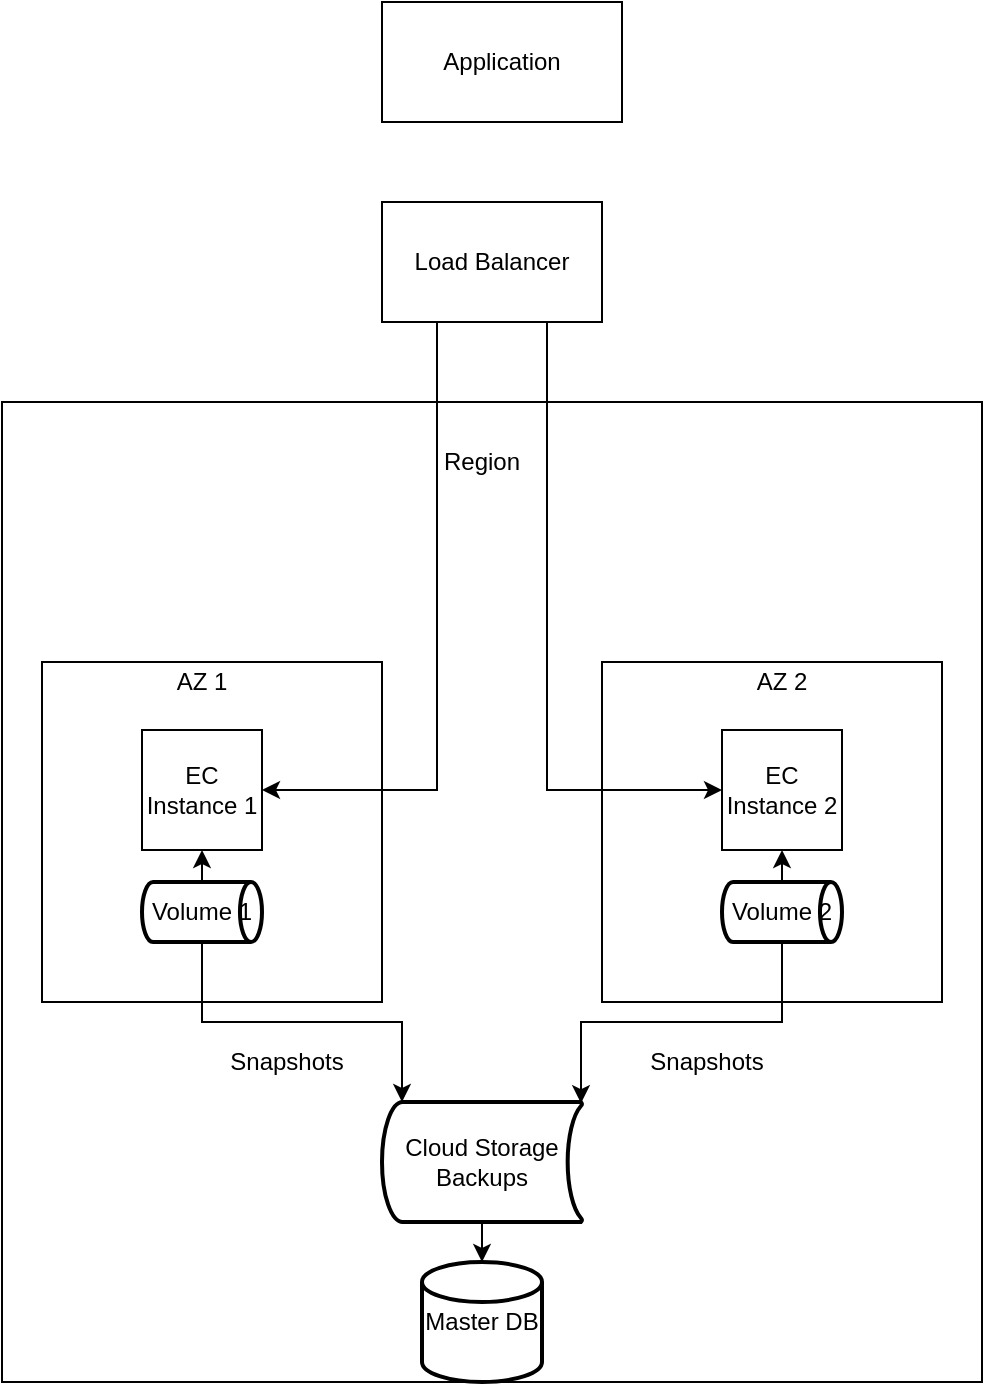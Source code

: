 <mxfile version="14.6.13" type="google"><diagram id="MatxyEI4EqolJm-pXy8M" name="Page-1"><mxGraphModel dx="1422" dy="772" grid="1" gridSize="10" guides="1" tooltips="1" connect="1" arrows="1" fold="1" page="1" pageScale="1" pageWidth="1169" pageHeight="827" math="0" shadow="0"><root><mxCell id="0"/><mxCell id="1" parent="0"/><mxCell id="h_Mt_IAUAjA-5U4dLAwL-10" value="" style="whiteSpace=wrap;html=1;aspect=fixed;" vertex="1" parent="1"><mxGeometry x="320" y="250" width="490" height="490" as="geometry"/></mxCell><mxCell id="h_Mt_IAUAjA-5U4dLAwL-5" value="" style="whiteSpace=wrap;html=1;aspect=fixed;" vertex="1" parent="1"><mxGeometry x="620" y="380" width="170" height="170" as="geometry"/></mxCell><mxCell id="h_Mt_IAUAjA-5U4dLAwL-4" value="" style="whiteSpace=wrap;html=1;aspect=fixed;" vertex="1" parent="1"><mxGeometry x="340" y="380" width="170" height="170" as="geometry"/></mxCell><mxCell id="h_Mt_IAUAjA-5U4dLAwL-19" style="edgeStyle=orthogonalEdgeStyle;rounded=0;orthogonalLoop=1;jettySize=auto;html=1;exitX=0.25;exitY=1;exitDx=0;exitDy=0;entryX=1;entryY=0.5;entryDx=0;entryDy=0;" edge="1" parent="1" source="h_Mt_IAUAjA-5U4dLAwL-1" target="h_Mt_IAUAjA-5U4dLAwL-8"><mxGeometry relative="1" as="geometry"/></mxCell><mxCell id="h_Mt_IAUAjA-5U4dLAwL-20" style="edgeStyle=orthogonalEdgeStyle;rounded=0;orthogonalLoop=1;jettySize=auto;html=1;exitX=0.75;exitY=1;exitDx=0;exitDy=0;entryX=0;entryY=0.5;entryDx=0;entryDy=0;" edge="1" parent="1" source="h_Mt_IAUAjA-5U4dLAwL-1" target="h_Mt_IAUAjA-5U4dLAwL-9"><mxGeometry relative="1" as="geometry"/></mxCell><mxCell id="h_Mt_IAUAjA-5U4dLAwL-1" value="Load Balancer" style="rounded=0;whiteSpace=wrap;html=1;" vertex="1" parent="1"><mxGeometry x="510" y="150" width="110" height="60" as="geometry"/></mxCell><mxCell id="h_Mt_IAUAjA-5U4dLAwL-2" value="Application" style="rounded=0;whiteSpace=wrap;html=1;" vertex="1" parent="1"><mxGeometry x="510" y="50" width="120" height="60" as="geometry"/></mxCell><mxCell id="h_Mt_IAUAjA-5U4dLAwL-3" value="Master DB" style="strokeWidth=2;html=1;shape=mxgraph.flowchart.database;whiteSpace=wrap;" vertex="1" parent="1"><mxGeometry x="530" y="680" width="60" height="60" as="geometry"/></mxCell><mxCell id="h_Mt_IAUAjA-5U4dLAwL-6" value="AZ 1" style="text;html=1;strokeColor=none;fillColor=none;align=center;verticalAlign=middle;whiteSpace=wrap;rounded=0;" vertex="1" parent="1"><mxGeometry x="395" y="380" width="50" height="20" as="geometry"/></mxCell><mxCell id="h_Mt_IAUAjA-5U4dLAwL-7" value="AZ 2" style="text;html=1;strokeColor=none;fillColor=none;align=center;verticalAlign=middle;whiteSpace=wrap;rounded=0;" vertex="1" parent="1"><mxGeometry x="685" y="380" width="50" height="20" as="geometry"/></mxCell><mxCell id="h_Mt_IAUAjA-5U4dLAwL-8" value="EC Instance 1" style="whiteSpace=wrap;html=1;aspect=fixed;" vertex="1" parent="1"><mxGeometry x="390" y="414" width="60" height="60" as="geometry"/></mxCell><mxCell id="h_Mt_IAUAjA-5U4dLAwL-9" value="EC Instance 2" style="whiteSpace=wrap;html=1;aspect=fixed;" vertex="1" parent="1"><mxGeometry x="680" y="414" width="60" height="60" as="geometry"/></mxCell><mxCell id="h_Mt_IAUAjA-5U4dLAwL-14" style="edgeStyle=orthogonalEdgeStyle;rounded=0;orthogonalLoop=1;jettySize=auto;html=1;exitX=0.5;exitY=1;exitDx=0;exitDy=0;exitPerimeter=0;entryX=0.1;entryY=0;entryDx=0;entryDy=0;entryPerimeter=0;" edge="1" parent="1" source="h_Mt_IAUAjA-5U4dLAwL-11" target="h_Mt_IAUAjA-5U4dLAwL-13"><mxGeometry relative="1" as="geometry"/></mxCell><mxCell id="h_Mt_IAUAjA-5U4dLAwL-22" style="edgeStyle=orthogonalEdgeStyle;rounded=0;orthogonalLoop=1;jettySize=auto;html=1;exitX=0.5;exitY=0;exitDx=0;exitDy=0;exitPerimeter=0;entryX=0.5;entryY=1;entryDx=0;entryDy=0;" edge="1" parent="1" source="h_Mt_IAUAjA-5U4dLAwL-11" target="h_Mt_IAUAjA-5U4dLAwL-8"><mxGeometry relative="1" as="geometry"/></mxCell><mxCell id="h_Mt_IAUAjA-5U4dLAwL-11" value="Volume 1" style="strokeWidth=2;html=1;shape=mxgraph.flowchart.direct_data;whiteSpace=wrap;" vertex="1" parent="1"><mxGeometry x="390" y="490" width="60" height="30" as="geometry"/></mxCell><mxCell id="h_Mt_IAUAjA-5U4dLAwL-15" style="edgeStyle=orthogonalEdgeStyle;rounded=0;orthogonalLoop=1;jettySize=auto;html=1;exitX=0.5;exitY=1;exitDx=0;exitDy=0;exitPerimeter=0;entryX=0.995;entryY=0.01;entryDx=0;entryDy=0;entryPerimeter=0;" edge="1" parent="1" source="h_Mt_IAUAjA-5U4dLAwL-12" target="h_Mt_IAUAjA-5U4dLAwL-13"><mxGeometry relative="1" as="geometry"/></mxCell><mxCell id="h_Mt_IAUAjA-5U4dLAwL-21" style="edgeStyle=orthogonalEdgeStyle;rounded=0;orthogonalLoop=1;jettySize=auto;html=1;exitX=0.5;exitY=0;exitDx=0;exitDy=0;exitPerimeter=0;entryX=0.5;entryY=1;entryDx=0;entryDy=0;" edge="1" parent="1" source="h_Mt_IAUAjA-5U4dLAwL-12" target="h_Mt_IAUAjA-5U4dLAwL-9"><mxGeometry relative="1" as="geometry"/></mxCell><mxCell id="h_Mt_IAUAjA-5U4dLAwL-12" value="Volume 2" style="strokeWidth=2;html=1;shape=mxgraph.flowchart.direct_data;whiteSpace=wrap;" vertex="1" parent="1"><mxGeometry x="680" y="490" width="60" height="30" as="geometry"/></mxCell><mxCell id="h_Mt_IAUAjA-5U4dLAwL-23" style="edgeStyle=orthogonalEdgeStyle;rounded=0;orthogonalLoop=1;jettySize=auto;html=1;exitX=0.5;exitY=1;exitDx=0;exitDy=0;exitPerimeter=0;entryX=0.5;entryY=0;entryDx=0;entryDy=0;entryPerimeter=0;" edge="1" parent="1" source="h_Mt_IAUAjA-5U4dLAwL-13" target="h_Mt_IAUAjA-5U4dLAwL-3"><mxGeometry relative="1" as="geometry"/></mxCell><mxCell id="h_Mt_IAUAjA-5U4dLAwL-13" value="Cloud Storage Backups" style="strokeWidth=2;html=1;shape=mxgraph.flowchart.stored_data;whiteSpace=wrap;" vertex="1" parent="1"><mxGeometry x="510" y="600" width="100" height="60" as="geometry"/></mxCell><mxCell id="h_Mt_IAUAjA-5U4dLAwL-16" value="Snapshots" style="text;html=1;strokeColor=none;fillColor=none;align=center;verticalAlign=middle;whiteSpace=wrap;rounded=0;" vertex="1" parent="1"><mxGeometry x="430" y="570" width="65" height="20" as="geometry"/></mxCell><mxCell id="h_Mt_IAUAjA-5U4dLAwL-17" value="Snapshots" style="text;html=1;strokeColor=none;fillColor=none;align=center;verticalAlign=middle;whiteSpace=wrap;rounded=0;" vertex="1" parent="1"><mxGeometry x="640" y="570" width="65" height="20" as="geometry"/></mxCell><mxCell id="h_Mt_IAUAjA-5U4dLAwL-18" value="Region" style="text;html=1;strokeColor=none;fillColor=none;align=center;verticalAlign=middle;whiteSpace=wrap;rounded=0;" vertex="1" parent="1"><mxGeometry x="540" y="270" width="40" height="20" as="geometry"/></mxCell></root></mxGraphModel></diagram></mxfile>